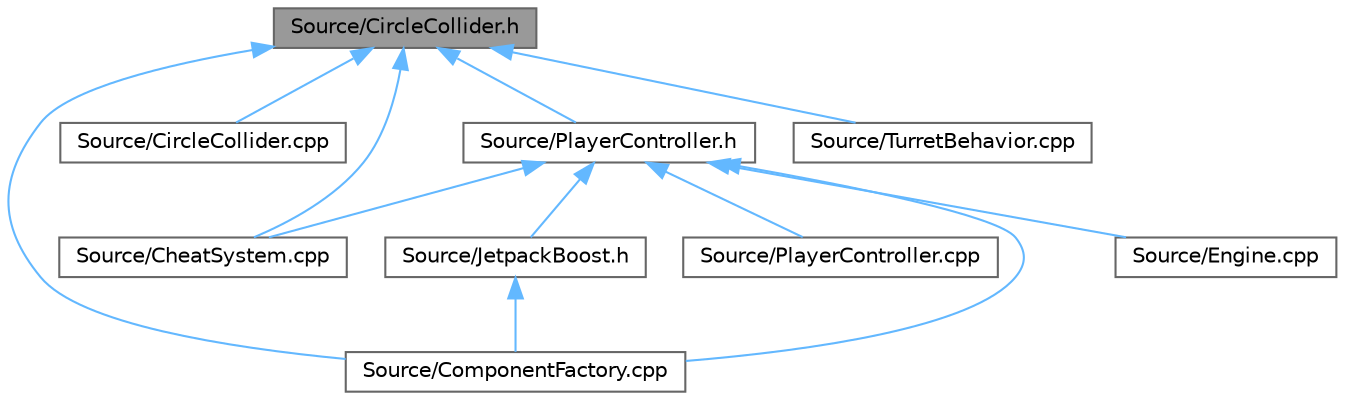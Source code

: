 digraph "Source/CircleCollider.h"
{
 // LATEX_PDF_SIZE
  bgcolor="transparent";
  edge [fontname=Helvetica,fontsize=10,labelfontname=Helvetica,labelfontsize=10];
  node [fontname=Helvetica,fontsize=10,shape=box,height=0.2,width=0.4];
  Node1 [id="Node000001",label="Source/CircleCollider.h",height=0.2,width=0.4,color="gray40", fillcolor="grey60", style="filled", fontcolor="black",tooltip="Circle-shaped collider."];
  Node1 -> Node2 [id="edge1_Node000001_Node000002",dir="back",color="steelblue1",style="solid",tooltip=" "];
  Node2 [id="Node000002",label="Source/CheatSystem.cpp",height=0.2,width=0.4,color="grey40", fillcolor="white", style="filled",URL="$da/d87/CheatSystem_8cpp.html",tooltip="CheatSystem Class definition."];
  Node1 -> Node3 [id="edge2_Node000001_Node000003",dir="back",color="steelblue1",style="solid",tooltip=" "];
  Node3 [id="Node000003",label="Source/CircleCollider.cpp",height=0.2,width=0.4,color="grey40", fillcolor="white", style="filled",URL="$db/db5/CircleCollider_8cpp.html",tooltip="Circle-shaped collider."];
  Node1 -> Node4 [id="edge3_Node000001_Node000004",dir="back",color="steelblue1",style="solid",tooltip=" "];
  Node4 [id="Node000004",label="Source/ComponentFactory.cpp",height=0.2,width=0.4,color="grey40", fillcolor="white", style="filled",URL="$dc/def/ComponentFactory_8cpp.html",tooltip="Definitions for the component factory class."];
  Node1 -> Node5 [id="edge4_Node000001_Node000005",dir="back",color="steelblue1",style="solid",tooltip=" "];
  Node5 [id="Node000005",label="Source/PlayerController.h",height=0.2,width=0.4,color="grey40", fillcolor="white", style="filled",URL="$db/db4/PlayerController_8h.html",tooltip="PlayerController Behaviour Class."];
  Node5 -> Node2 [id="edge5_Node000005_Node000002",dir="back",color="steelblue1",style="solid",tooltip=" "];
  Node5 -> Node4 [id="edge6_Node000005_Node000004",dir="back",color="steelblue1",style="solid",tooltip=" "];
  Node5 -> Node6 [id="edge7_Node000005_Node000006",dir="back",color="steelblue1",style="solid",tooltip=" "];
  Node6 [id="Node000006",label="Source/Engine.cpp",height=0.2,width=0.4,color="grey40", fillcolor="white", style="filled",URL="$d6/d0c/Engine_8cpp.html",tooltip="Engine class."];
  Node5 -> Node7 [id="edge8_Node000005_Node000007",dir="back",color="steelblue1",style="solid",tooltip=" "];
  Node7 [id="Node000007",label="Source/JetpackBoost.h",height=0.2,width=0.4,color="grey40", fillcolor="white", style="filled",URL="$da/d88/JetpackBoost_8h_source.html",tooltip=" "];
  Node7 -> Node4 [id="edge9_Node000007_Node000004",dir="back",color="steelblue1",style="solid",tooltip=" "];
  Node5 -> Node8 [id="edge10_Node000005_Node000008",dir="back",color="steelblue1",style="solid",tooltip=" "];
  Node8 [id="Node000008",label="Source/PlayerController.cpp",height=0.2,width=0.4,color="grey40", fillcolor="white", style="filled",URL="$d3/d7e/PlayerController_8cpp.html",tooltip="PlayerController Behaviour Class."];
  Node1 -> Node9 [id="edge11_Node000001_Node000009",dir="back",color="steelblue1",style="solid",tooltip=" "];
  Node9 [id="Node000009",label="Source/TurretBehavior.cpp",height=0.2,width=0.4,color="grey40", fillcolor="white", style="filled",URL="$dc/d0a/TurretBehavior_8cpp.html",tooltip="Behavior Compenent for Basic Turret"];
}
